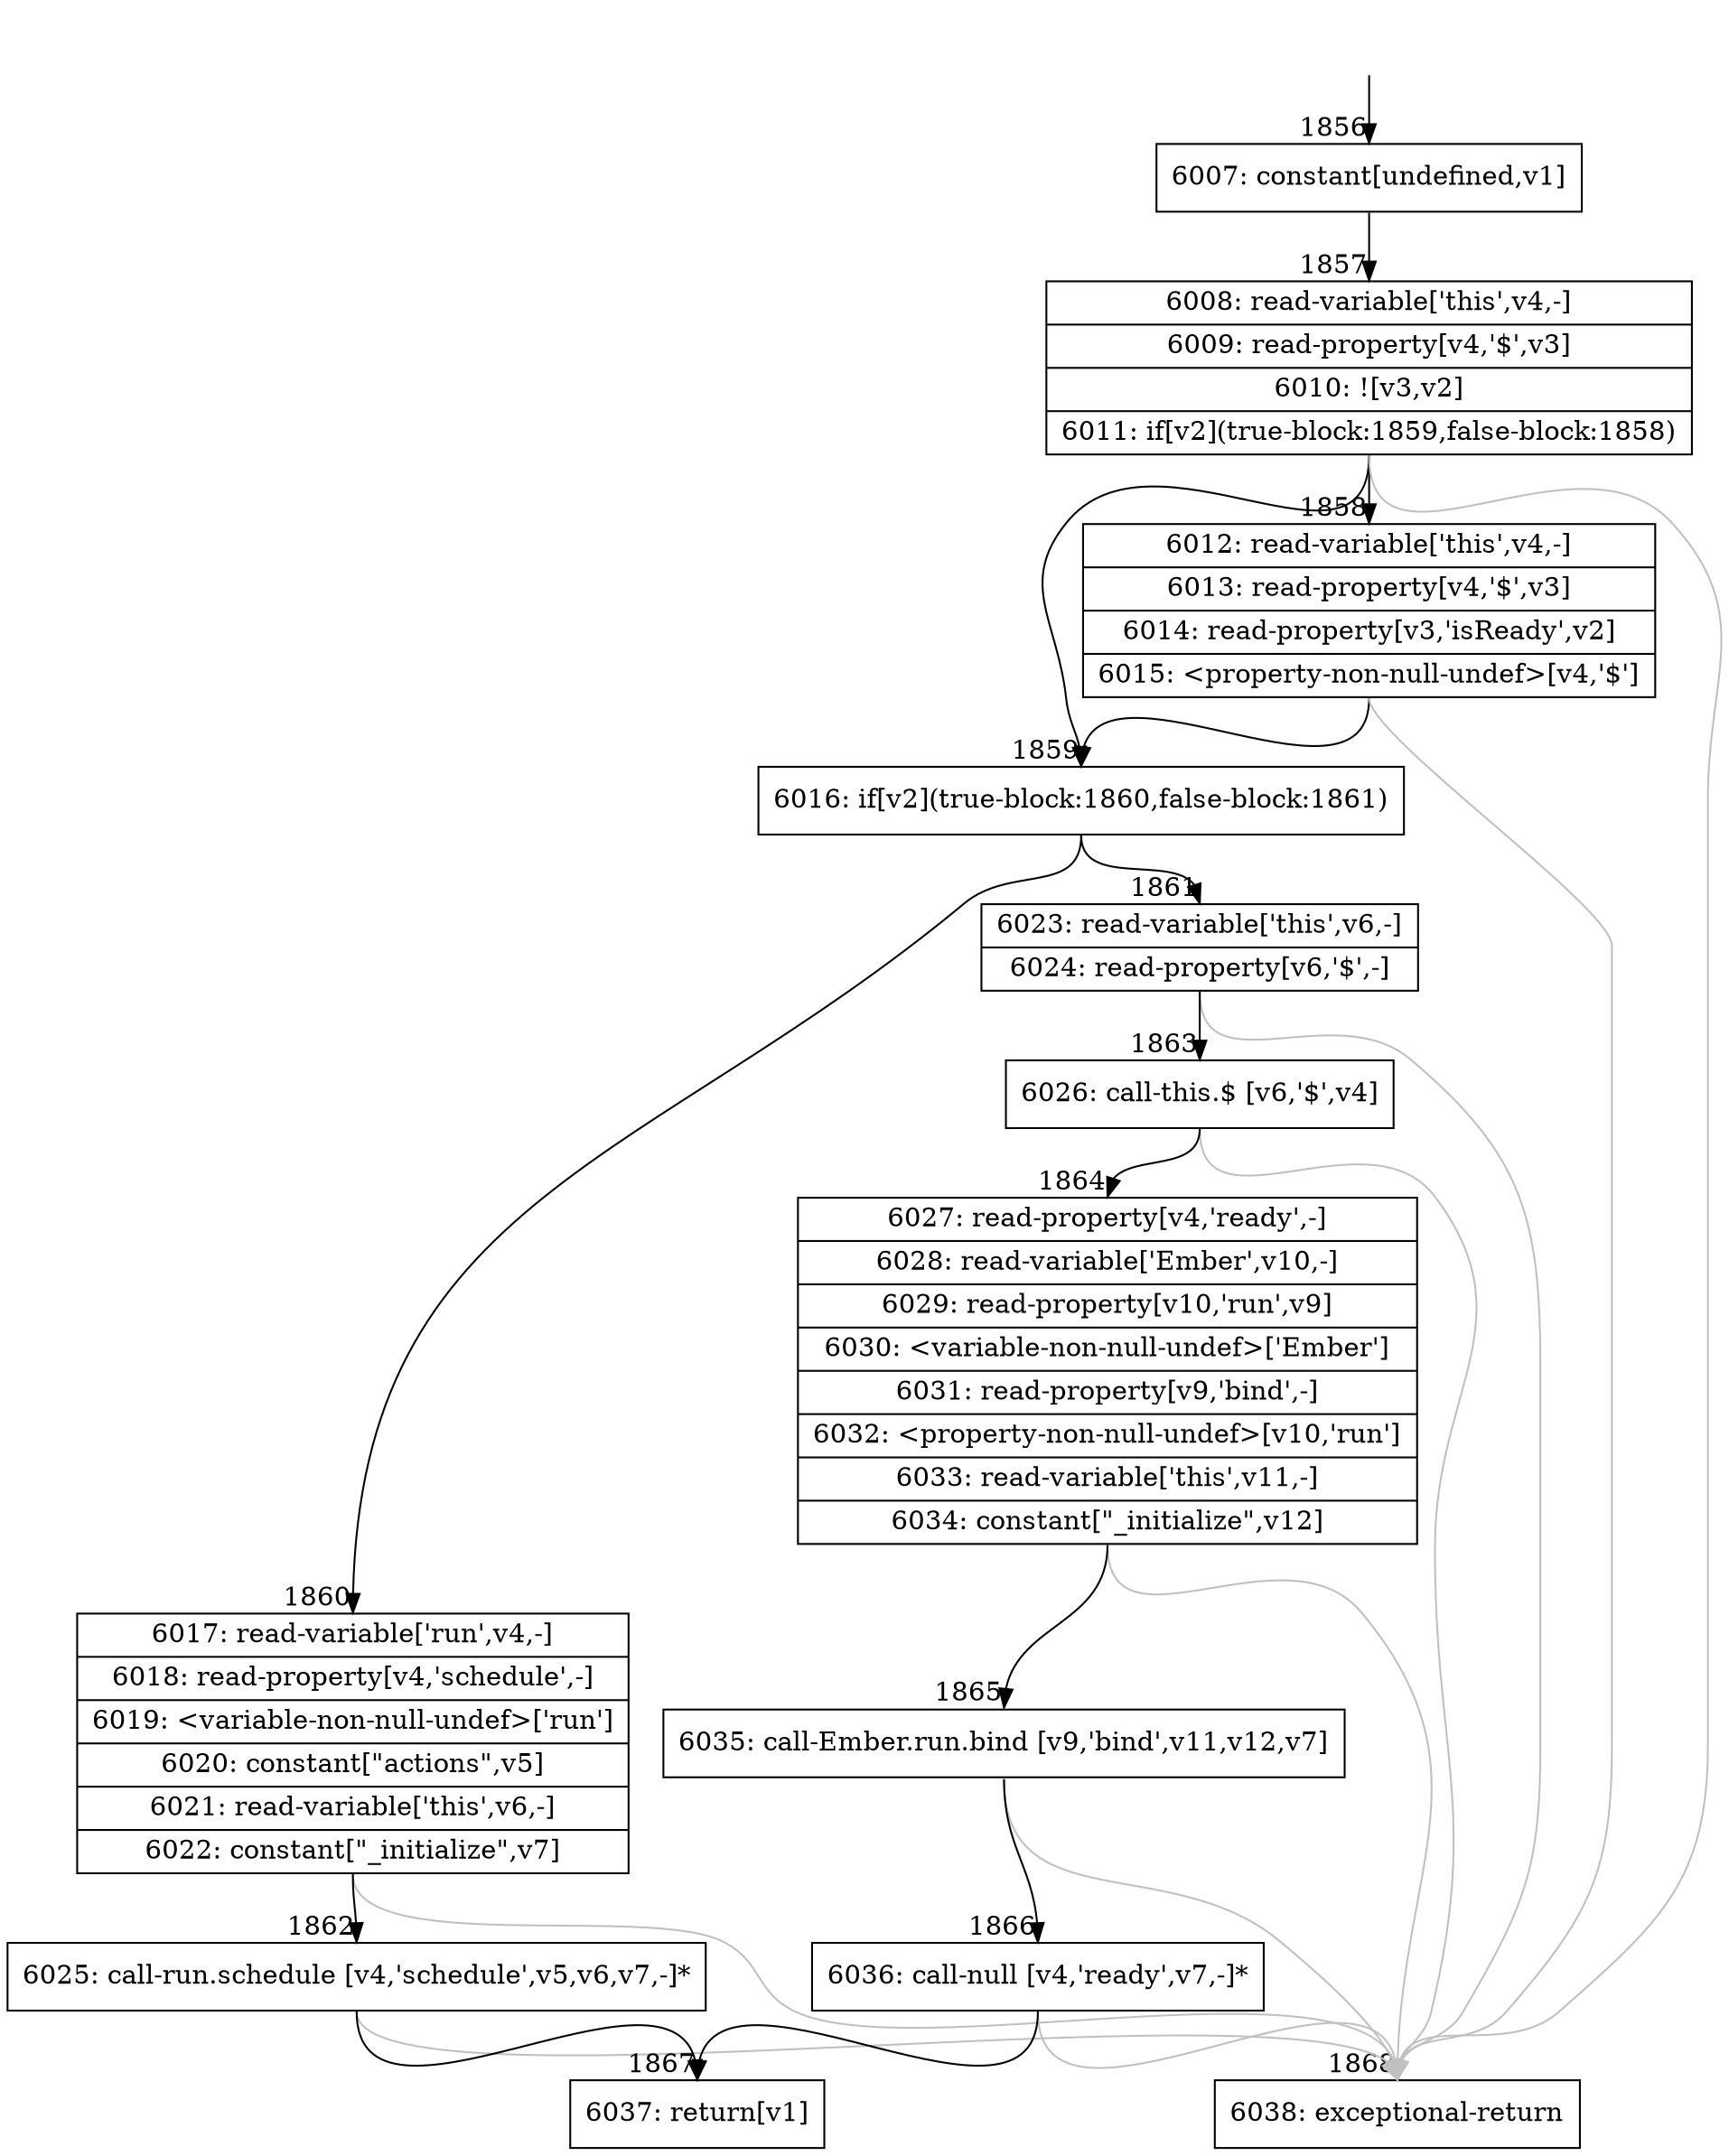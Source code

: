 digraph {
rankdir="TD"
BB_entry140[shape=none,label=""];
BB_entry140 -> BB1856 [tailport=s, headport=n, headlabel="    1856"]
BB1856 [shape=record label="{6007: constant[undefined,v1]}" ] 
BB1856 -> BB1857 [tailport=s, headport=n, headlabel="      1857"]
BB1857 [shape=record label="{6008: read-variable['this',v4,-]|6009: read-property[v4,'$',v3]|6010: ![v3,v2]|6011: if[v2](true-block:1859,false-block:1858)}" ] 
BB1857 -> BB1859 [tailport=s, headport=n, headlabel="      1859"]
BB1857 -> BB1858 [tailport=s, headport=n, headlabel="      1858"]
BB1857 -> BB1868 [tailport=s, headport=n, color=gray, headlabel="      1868"]
BB1858 [shape=record label="{6012: read-variable['this',v4,-]|6013: read-property[v4,'$',v3]|6014: read-property[v3,'isReady',v2]|6015: \<property-non-null-undef\>[v4,'$']}" ] 
BB1858 -> BB1859 [tailport=s, headport=n]
BB1858 -> BB1868 [tailport=s, headport=n, color=gray]
BB1859 [shape=record label="{6016: if[v2](true-block:1860,false-block:1861)}" ] 
BB1859 -> BB1860 [tailport=s, headport=n, headlabel="      1860"]
BB1859 -> BB1861 [tailport=s, headport=n, headlabel="      1861"]
BB1860 [shape=record label="{6017: read-variable['run',v4,-]|6018: read-property[v4,'schedule',-]|6019: \<variable-non-null-undef\>['run']|6020: constant[\"actions\",v5]|6021: read-variable['this',v6,-]|6022: constant[\"_initialize\",v7]}" ] 
BB1860 -> BB1862 [tailport=s, headport=n, headlabel="      1862"]
BB1860 -> BB1868 [tailport=s, headport=n, color=gray]
BB1861 [shape=record label="{6023: read-variable['this',v6,-]|6024: read-property[v6,'$',-]}" ] 
BB1861 -> BB1863 [tailport=s, headport=n, headlabel="      1863"]
BB1861 -> BB1868 [tailport=s, headport=n, color=gray]
BB1862 [shape=record label="{6025: call-run.schedule [v4,'schedule',v5,v6,v7,-]*}" ] 
BB1862 -> BB1867 [tailport=s, headport=n, headlabel="      1867"]
BB1862 -> BB1868 [tailport=s, headport=n, color=gray]
BB1863 [shape=record label="{6026: call-this.$ [v6,'$',v4]}" ] 
BB1863 -> BB1864 [tailport=s, headport=n, headlabel="      1864"]
BB1863 -> BB1868 [tailport=s, headport=n, color=gray]
BB1864 [shape=record label="{6027: read-property[v4,'ready',-]|6028: read-variable['Ember',v10,-]|6029: read-property[v10,'run',v9]|6030: \<variable-non-null-undef\>['Ember']|6031: read-property[v9,'bind',-]|6032: \<property-non-null-undef\>[v10,'run']|6033: read-variable['this',v11,-]|6034: constant[\"_initialize\",v12]}" ] 
BB1864 -> BB1865 [tailport=s, headport=n, headlabel="      1865"]
BB1864 -> BB1868 [tailport=s, headport=n, color=gray]
BB1865 [shape=record label="{6035: call-Ember.run.bind [v9,'bind',v11,v12,v7]}" ] 
BB1865 -> BB1866 [tailport=s, headport=n, headlabel="      1866"]
BB1865 -> BB1868 [tailport=s, headport=n, color=gray]
BB1866 [shape=record label="{6036: call-null [v4,'ready',v7,-]*}" ] 
BB1866 -> BB1867 [tailport=s, headport=n]
BB1866 -> BB1868 [tailport=s, headport=n, color=gray]
BB1867 [shape=record label="{6037: return[v1]}" ] 
BB1868 [shape=record label="{6038: exceptional-return}" ] 
//#$~ 2792
}
